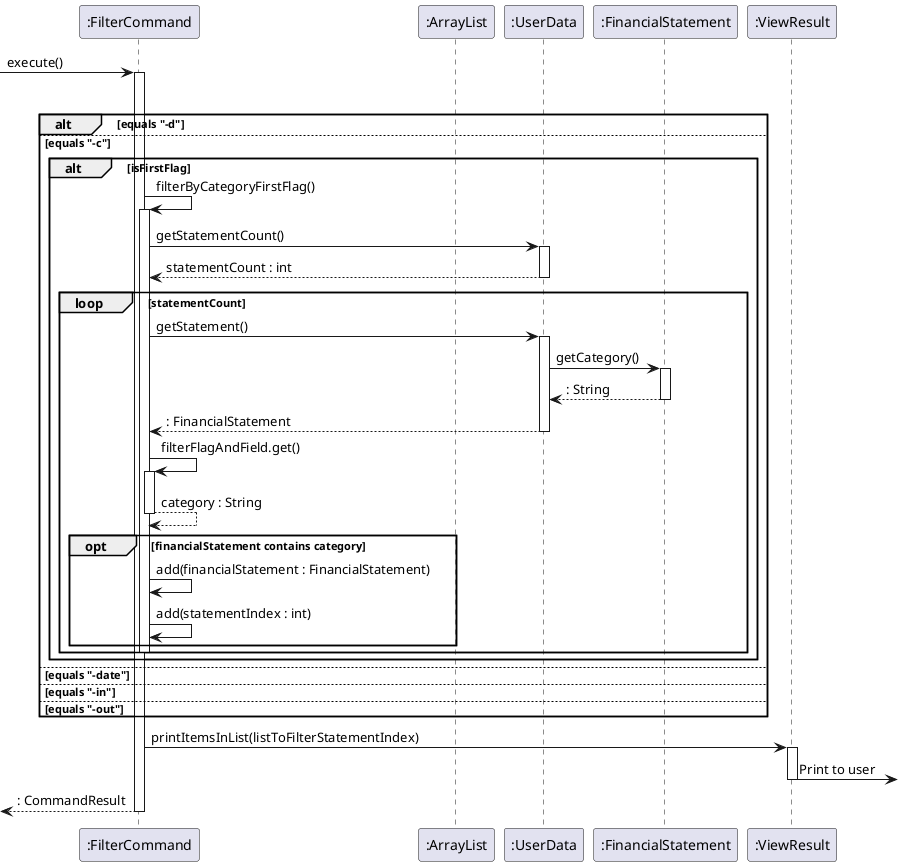 @startuml
participant ":FilterCommand" as FilterCommand
participant ":ArrayList" as ArrayList
participant ":UserData" as UserData
participant ":FinancialStatement" as FinancialStatement

participant ":ViewResult" as ViewResult


[-> FilterCommand : execute()
activate FilterCommand

'FilterCommand -> ArrayList : ArrayList()
'ArrayList --> FilterCommand : :filteredList
'FilterCommand -> ArrayList : ArrayList()
'ArrayList --> FilterCommand : :statementIndex
'FilterCommand -> ArrayList : ArrayList()
'ArrayList --> FilterCommand : :listToFilter
'FilterCommand -> ArrayList : ArrayList()
'ArrayList --> FilterCommand : :listToFilterStatementIndex

loop filterFlagAndField.size()
    alt equals "-d"
'        FilterCommand -> FilterCommand : filterByDescriptionFirstFlag()
'        activate FilterCommand
'        FilterCommand -> UserData :getStatementCount()
'        activate UserData
'        UserData -> FilterCommand :statementCount
'        deactivate UserData
'
'        loop statementCount
'            FilterCommand -> UserData : getStatement()
'            activate UserData
'            UserData -> FinancialStatement : getDescription
'            activate FinancialStatement
'            FinancialStatement -> UserData : String
'            deactivate FinancialStatement
'            UserData -> FilterCommand : FinancialStatement
'            deactivate UserData
'
'            FilterCommand -> FilterCommand : filterFlagAndField.get()
'            activate FilterCommand
'            FilterCommand -> FilterCommand : description
'            deactivate FilterCommand
'
'            opt FinancialStatement contains description
'                FilterCommand -> FilterCommand : add:filteredList
'                FilterCommand -> FilterCommand : add:FinancialStatement
'            end
'            deactivate FilterCommand
'        end
    else equals "-c"
        alt isFirstFlag
            FilterCommand -> FilterCommand : filterByCategoryFirstFlag()
            activate FilterCommand
            FilterCommand -> UserData : getStatementCount()
            activate UserData
            UserData --> FilterCommand :statementCount : int
            deactivate UserData

            loop statementCount
                FilterCommand -> UserData : getStatement()
                activate UserData
                UserData -> FinancialStatement : getCategory()
                activate FinancialStatement
                FinancialStatement --> UserData : : String
                deactivate FinancialStatement
                UserData --> FilterCommand : : FinancialStatement
                deactivate UserData

                FilterCommand -> FilterCommand : filterFlagAndField.get()
                activate FilterCommand
                FilterCommand --> FilterCommand : category : String
                deactivate FilterCommand

                opt financialStatement contains category
                    FilterCommand -> FilterCommand : add(financialStatement : FinancialStatement)
                    FilterCommand -> FilterCommand : add(statementIndex : int)
                end
                deactivate FilterCommand
        end
'        else
'            FilterCommand -> FilterCommand : filterByCategory()
'            activate FilterCommand
'            FilterCommand -> UserData :getStatementCount()
'            activate UserData
'            UserData -> FilterCommand :statementCount
'            deactivate UserData
'
'            loop statementCount
'                FilterCommand -> UserData : getStatement()
'                activate UserData
'                UserData -> FinancialStatement : getCategory
'                activate FinancialStatement
'                FinancialStatement -> UserData : category
'                deactivate FinancialStatement
'                UserData -> FilterCommand : FinancialStatement
'                deactivate UserData
'
'                FilterCommand -> FilterCommand : filterFlagAndField.get()
'                activate FilterCommand
'                FilterCommand -> FilterCommand : category
'                deactivate FilterCommand
'
'                opt FinancialStatement contains description
'                    FilterCommand -> FilterCommand : add:filteredList
'                    FilterCommand -> FilterCommand : add:FinancialStatement
'                end
'                deactivate FilterCommand
'        end
    end
    else equals "-date"

    else equals "-in"

    else equals "-out"
end

FilterCommand -> ViewResult : printItemsInList(listToFilterStatementIndex)
activate ViewResult
ViewResult -> :Print to user
deactivate ViewResult


[<--FilterCommand : : CommandResult
deactivate FilterCommand

@enduml
